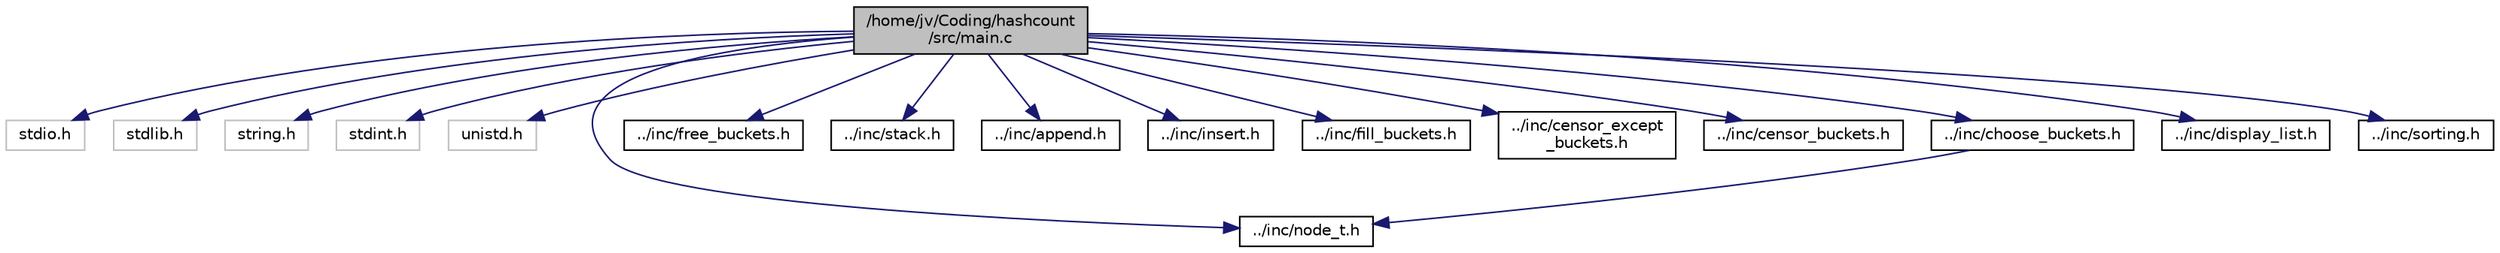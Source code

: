 digraph "/home/jv/Coding/hashcount/src/main.c"
{
 // LATEX_PDF_SIZE
  edge [fontname="Helvetica",fontsize="10",labelfontname="Helvetica",labelfontsize="10"];
  node [fontname="Helvetica",fontsize="10",shape=record];
  Node1 [label="/home/jv/Coding/hashcount\l/src/main.c",height=0.2,width=0.4,color="black", fillcolor="grey75", style="filled", fontcolor="black",tooltip="main entry point for hashcount program"];
  Node1 -> Node2 [color="midnightblue",fontsize="10",style="solid"];
  Node2 [label="stdio.h",height=0.2,width=0.4,color="grey75", fillcolor="white", style="filled",tooltip=" "];
  Node1 -> Node3 [color="midnightblue",fontsize="10",style="solid"];
  Node3 [label="stdlib.h",height=0.2,width=0.4,color="grey75", fillcolor="white", style="filled",tooltip=" "];
  Node1 -> Node4 [color="midnightblue",fontsize="10",style="solid"];
  Node4 [label="string.h",height=0.2,width=0.4,color="grey75", fillcolor="white", style="filled",tooltip=" "];
  Node1 -> Node5 [color="midnightblue",fontsize="10",style="solid"];
  Node5 [label="stdint.h",height=0.2,width=0.4,color="grey75", fillcolor="white", style="filled",tooltip=" "];
  Node1 -> Node6 [color="midnightblue",fontsize="10",style="solid"];
  Node6 [label="unistd.h",height=0.2,width=0.4,color="grey75", fillcolor="white", style="filled",tooltip=" "];
  Node1 -> Node7 [color="midnightblue",fontsize="10",style="solid"];
  Node7 [label="../inc/node_t.h",height=0.2,width=0.4,color="black", fillcolor="white", style="filled",URL="$node__t_8h.html",tooltip=" "];
  Node1 -> Node8 [color="midnightblue",fontsize="10",style="solid"];
  Node8 [label="../inc/free_buckets.h",height=0.2,width=0.4,color="black", fillcolor="white", style="filled",URL="$free__buckets_8h.html",tooltip=" "];
  Node1 -> Node9 [color="midnightblue",fontsize="10",style="solid"];
  Node9 [label="../inc/stack.h",height=0.2,width=0.4,color="black", fillcolor="white", style="filled",URL="$stack_8h.html",tooltip=" "];
  Node1 -> Node10 [color="midnightblue",fontsize="10",style="solid"];
  Node10 [label="../inc/append.h",height=0.2,width=0.4,color="black", fillcolor="white", style="filled",URL="$append_8h.html",tooltip=" "];
  Node1 -> Node11 [color="midnightblue",fontsize="10",style="solid"];
  Node11 [label="../inc/insert.h",height=0.2,width=0.4,color="black", fillcolor="white", style="filled",URL="$insert_8h.html",tooltip=" "];
  Node1 -> Node12 [color="midnightblue",fontsize="10",style="solid"];
  Node12 [label="../inc/fill_buckets.h",height=0.2,width=0.4,color="black", fillcolor="white", style="filled",URL="$fill__buckets_8h.html",tooltip=" "];
  Node1 -> Node13 [color="midnightblue",fontsize="10",style="solid"];
  Node13 [label="../inc/censor_except\l_buckets.h",height=0.2,width=0.4,color="black", fillcolor="white", style="filled",URL="$censor__except__buckets_8h.html",tooltip=" "];
  Node1 -> Node14 [color="midnightblue",fontsize="10",style="solid"];
  Node14 [label="../inc/censor_buckets.h",height=0.2,width=0.4,color="black", fillcolor="white", style="filled",URL="$censor__buckets_8h.html",tooltip=" "];
  Node1 -> Node15 [color="midnightblue",fontsize="10",style="solid"];
  Node15 [label="../inc/choose_buckets.h",height=0.2,width=0.4,color="black", fillcolor="white", style="filled",URL="$choose__buckets_8h.html",tooltip=" "];
  Node15 -> Node7 [color="midnightblue",fontsize="10",style="solid"];
  Node1 -> Node16 [color="midnightblue",fontsize="10",style="solid"];
  Node16 [label="../inc/display_list.h",height=0.2,width=0.4,color="black", fillcolor="white", style="filled",URL="$display__list_8h.html",tooltip=" "];
  Node1 -> Node17 [color="midnightblue",fontsize="10",style="solid"];
  Node17 [label="../inc/sorting.h",height=0.2,width=0.4,color="black", fillcolor="white", style="filled",URL="$sorting_8h.html",tooltip=" "];
}
